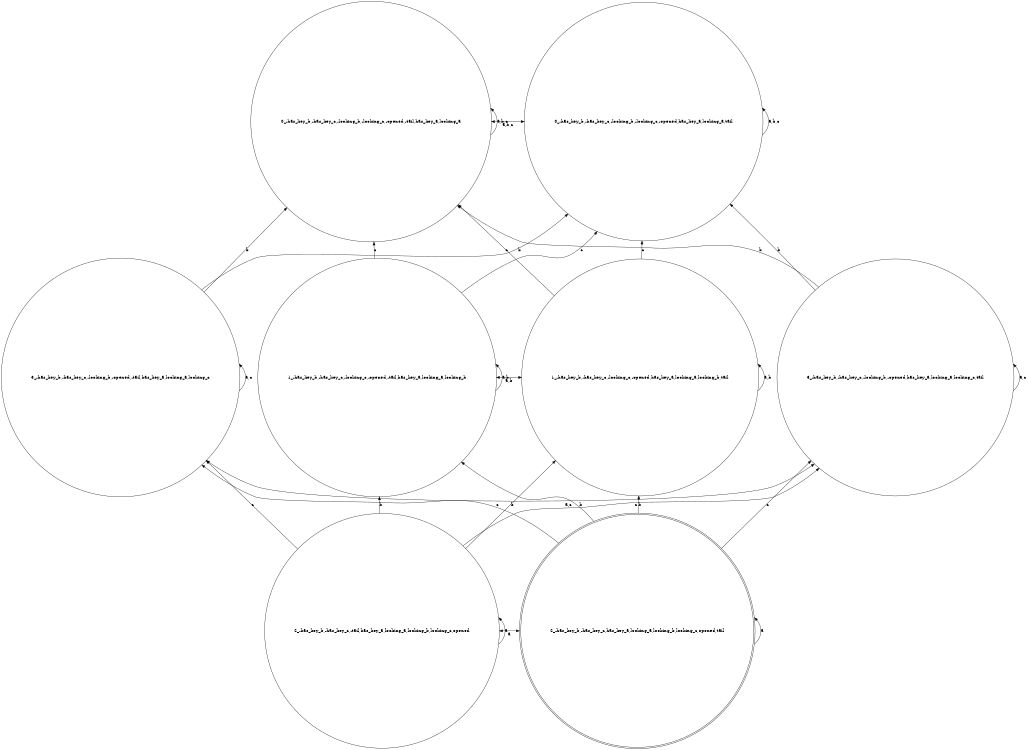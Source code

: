 digraph K_structure{
	rankdir=BT;
	size="8,5"
//WORLDS List:
	node [shape = circle] "0_-has_key_b,-has_key_c,-looking_b,-looking_c,-opened,-tail,has_key_a,looking_a";// (,-has_key_b,-has_key_c,-looking_b,-looking_c,-opened,-tail,has_key_a,looking_a)
	node [shape = circle] "1_-has_key_b,-has_key_c,-looking_c,-opened,has_key_a,looking_a,looking_b,tail";// (,-has_key_b,-has_key_c,-looking_c,-opened,has_key_a,looking_a,looking_b,tail)
	node [shape = doublecircle] "2_-has_key_b,-has_key_c,has_key_a,looking_a,looking_b,looking_c,opened,tail";// (,-has_key_b,-has_key_c,has_key_a,looking_a,looking_b,looking_c,opened,tail)
	node [shape = circle] "0_-has_key_b,-has_key_c,-looking_b,-looking_c,-opened,has_key_a,looking_a,tail";// (,-has_key_b,-has_key_c,-looking_b,-looking_c,-opened,has_key_a,looking_a,tail)
	node [shape = circle] "2_-has_key_b,-has_key_c,-tail,has_key_a,looking_a,looking_b,looking_c,opened";// (,-has_key_b,-has_key_c,-tail,has_key_a,looking_a,looking_b,looking_c,opened)
	node [shape = circle] "3_-has_key_b,-has_key_c,-looking_b,-opened,-tail,has_key_a,looking_a,looking_c";// (,-has_key_b,-has_key_c,-looking_b,-opened,-tail,has_key_a,looking_a,looking_c)
	node [shape = circle] "3_-has_key_b,-has_key_c,-looking_b,-opened,has_key_a,looking_a,looking_c,tail";// (,-has_key_b,-has_key_c,-looking_b,-opened,has_key_a,looking_a,looking_c,tail)
	node [shape = circle] "1_-has_key_b,-has_key_c,-looking_c,-opened,-tail,has_key_a,looking_a,looking_b";// (,-has_key_b,-has_key_c,-looking_c,-opened,-tail,has_key_a,looking_a,looking_b)


//RANKS List:
	{rank = same; "0_-has_key_b,-has_key_c,-looking_b,-looking_c,-opened,-tail,has_key_a,looking_a"; "0_-has_key_b,-has_key_c,-looking_b,-looking_c,-opened,has_key_a,looking_a,tail"; }
	{rank = same; "3_-has_key_b,-has_key_c,-looking_b,-opened,-tail,has_key_a,looking_a,looking_c"; "3_-has_key_b,-has_key_c,-looking_b,-opened,has_key_a,looking_a,looking_c,tail"; }
	{rank = same; "1_-has_key_b,-has_key_c,-looking_c,-opened,has_key_a,looking_a,looking_b,tail"; "1_-has_key_b,-has_key_c,-looking_c,-opened,-tail,has_key_a,looking_a,looking_b"; }
	{rank = same; "2_-has_key_b,-has_key_c,has_key_a,looking_a,looking_b,looking_c,opened,tail"; "2_-has_key_b,-has_key_c,-tail,has_key_a,looking_a,looking_b,looking_c,opened"; }


//EDGES List:
	"0_-has_key_b,-has_key_c,-looking_b,-looking_c,-opened,-tail,has_key_a,looking_a" -> "0_-has_key_b,-has_key_c,-looking_b,-looking_c,-opened,-tail,has_key_a,looking_a" [ label = "a,b,c" ];
	"0_-has_key_b,-has_key_c,-looking_b,-looking_c,-opened,has_key_a,looking_a,tail" -> "0_-has_key_b,-has_key_c,-looking_b,-looking_c,-opened,has_key_a,looking_a,tail" [ label = "a,b,c" ];
	"1_-has_key_b,-has_key_c,-looking_c,-opened,-tail,has_key_a,looking_a,looking_b" -> "0_-has_key_b,-has_key_c,-looking_b,-looking_c,-opened,-tail,has_key_a,looking_a" [ label = "c" ];
	"1_-has_key_b,-has_key_c,-looking_c,-opened,-tail,has_key_a,looking_a,looking_b" -> "0_-has_key_b,-has_key_c,-looking_b,-looking_c,-opened,has_key_a,looking_a,tail" [ label = "c" ];
	"1_-has_key_b,-has_key_c,-looking_c,-opened,-tail,has_key_a,looking_a,looking_b" -> "1_-has_key_b,-has_key_c,-looking_c,-opened,-tail,has_key_a,looking_a,looking_b" [ label = "a,b" ];
	"1_-has_key_b,-has_key_c,-looking_c,-opened,has_key_a,looking_a,looking_b,tail" -> "0_-has_key_b,-has_key_c,-looking_b,-looking_c,-opened,-tail,has_key_a,looking_a" [ label = "c" ];
	"1_-has_key_b,-has_key_c,-looking_c,-opened,has_key_a,looking_a,looking_b,tail" -> "0_-has_key_b,-has_key_c,-looking_b,-looking_c,-opened,has_key_a,looking_a,tail" [ label = "c" ];
	"1_-has_key_b,-has_key_c,-looking_c,-opened,has_key_a,looking_a,looking_b,tail" -> "1_-has_key_b,-has_key_c,-looking_c,-opened,has_key_a,looking_a,looking_b,tail" [ label = "a,b" ];
	"2_-has_key_b,-has_key_c,-tail,has_key_a,looking_a,looking_b,looking_c,opened" -> "1_-has_key_b,-has_key_c,-looking_c,-opened,-tail,has_key_a,looking_a,looking_b" [ label = "b" ];
	"2_-has_key_b,-has_key_c,-tail,has_key_a,looking_a,looking_b,looking_c,opened" -> "1_-has_key_b,-has_key_c,-looking_c,-opened,has_key_a,looking_a,looking_b,tail" [ label = "b" ];
	"2_-has_key_b,-has_key_c,-tail,has_key_a,looking_a,looking_b,looking_c,opened" -> "2_-has_key_b,-has_key_c,-tail,has_key_a,looking_a,looking_b,looking_c,opened" [ label = "a" ];
	"2_-has_key_b,-has_key_c,-tail,has_key_a,looking_a,looking_b,looking_c,opened" -> "3_-has_key_b,-has_key_c,-looking_b,-opened,-tail,has_key_a,looking_a,looking_c" [ label = "c" ];
	"2_-has_key_b,-has_key_c,-tail,has_key_a,looking_a,looking_b,looking_c,opened" -> "3_-has_key_b,-has_key_c,-looking_b,-opened,has_key_a,looking_a,looking_c,tail" [ label = "c" ];
	"2_-has_key_b,-has_key_c,has_key_a,looking_a,looking_b,looking_c,opened,tail" -> "1_-has_key_b,-has_key_c,-looking_c,-opened,-tail,has_key_a,looking_a,looking_b" [ label = "b" ];
	"2_-has_key_b,-has_key_c,has_key_a,looking_a,looking_b,looking_c,opened,tail" -> "1_-has_key_b,-has_key_c,-looking_c,-opened,has_key_a,looking_a,looking_b,tail" [ label = "b" ];
	"2_-has_key_b,-has_key_c,has_key_a,looking_a,looking_b,looking_c,opened,tail" -> "2_-has_key_b,-has_key_c,has_key_a,looking_a,looking_b,looking_c,opened,tail" [ label = "a" ];
	"2_-has_key_b,-has_key_c,has_key_a,looking_a,looking_b,looking_c,opened,tail" -> "3_-has_key_b,-has_key_c,-looking_b,-opened,-tail,has_key_a,looking_a,looking_c" [ label = "c" ];
	"2_-has_key_b,-has_key_c,has_key_a,looking_a,looking_b,looking_c,opened,tail" -> "3_-has_key_b,-has_key_c,-looking_b,-opened,has_key_a,looking_a,looking_c,tail" [ label = "c" ];
	"3_-has_key_b,-has_key_c,-looking_b,-opened,-tail,has_key_a,looking_a,looking_c" -> "0_-has_key_b,-has_key_c,-looking_b,-looking_c,-opened,-tail,has_key_a,looking_a" [ label = "b" ];
	"3_-has_key_b,-has_key_c,-looking_b,-opened,-tail,has_key_a,looking_a,looking_c" -> "0_-has_key_b,-has_key_c,-looking_b,-looking_c,-opened,has_key_a,looking_a,tail" [ label = "b" ];
	"3_-has_key_b,-has_key_c,-looking_b,-opened,-tail,has_key_a,looking_a,looking_c" -> "3_-has_key_b,-has_key_c,-looking_b,-opened,-tail,has_key_a,looking_a,looking_c" [ label = "a,c" ];
	"3_-has_key_b,-has_key_c,-looking_b,-opened,has_key_a,looking_a,looking_c,tail" -> "0_-has_key_b,-has_key_c,-looking_b,-looking_c,-opened,-tail,has_key_a,looking_a" [ label = "b" ];
	"3_-has_key_b,-has_key_c,-looking_b,-opened,has_key_a,looking_a,looking_c,tail" -> "0_-has_key_b,-has_key_c,-looking_b,-looking_c,-opened,has_key_a,looking_a,tail" [ label = "b" ];
	"3_-has_key_b,-has_key_c,-looking_b,-opened,has_key_a,looking_a,looking_c,tail" -> "3_-has_key_b,-has_key_c,-looking_b,-opened,has_key_a,looking_a,looking_c,tail" [ label = "a,c" ];
	"0_-has_key_b,-has_key_c,-looking_b,-looking_c,-opened,-tail,has_key_a,looking_a" -> "0_-has_key_b,-has_key_c,-looking_b,-looking_c,-opened,has_key_a,looking_a,tail" [ dir=both label = "a,b,c" ];
	"1_-has_key_b,-has_key_c,-looking_c,-opened,-tail,has_key_a,looking_a,looking_b" -> "1_-has_key_b,-has_key_c,-looking_c,-opened,has_key_a,looking_a,looking_b,tail" [ dir=both label = "a,b" ];
	"2_-has_key_b,-has_key_c,-tail,has_key_a,looking_a,looking_b,looking_c,opened" -> "2_-has_key_b,-has_key_c,has_key_a,looking_a,looking_b,looking_c,opened,tail" [ dir=both label = "a" ];
	"3_-has_key_b,-has_key_c,-looking_b,-opened,-tail,has_key_a,looking_a,looking_c" -> "3_-has_key_b,-has_key_c,-looking_b,-opened,has_key_a,looking_a,looking_c,tail" [ dir=both label = "a,c" ];
}
